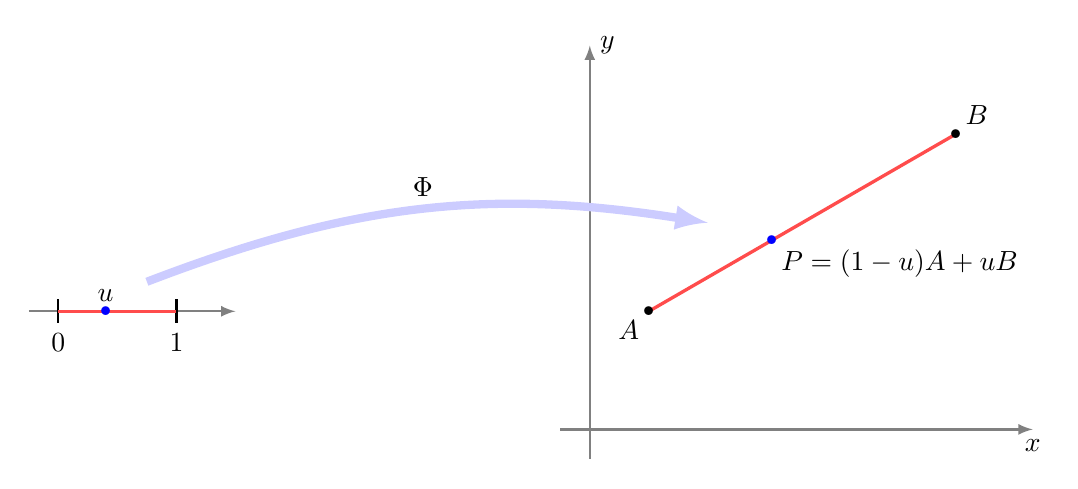 ﻿\begin{tikzpicture}[scale=1.5]

\def\u{0.4};

\begin{scope}[xshift=-0.5cm,scale=1]
% Axes
\draw[->,>=latex,thick, gray] (-0.25,0)--(1.5,0); % node[below,black] {$u$};

\coordinate (A0) at (0,0);
\coordinate (B0) at (1,0);
\coordinate (P) at (\u,0);

\draw[thick] (0,0.1) -- (0,-0.1) node [below] {$0$};
\draw[thick] (1,0.1) -- (1,-0.1) node [below] {$1$};

\draw[very thick, red!70] (0,0) -- (1,0);

\node at (P) [above] {$u$};
\node[blue,scale=3] at (P) {.};

\end{scope}



\begin{scope}[xshift=4cm,yshift=-1cm,scale=1,]
\draw[->,>=latex,thick, gray] (-0.25,0)--(3.75,0) node[below,black] {$x$};
\draw[->,>=latex,thick, gray] (0,-0.25)--(0,3.25) node[right,black] {$y$};

  \begin{scope}[xshift=0.5cm,yshift=1cm,rotate=30]

  \coordinate (A) at (0,0);
  \coordinate (B) at (3,0);
  \coordinate (Q) at (3*\u,0);

  \draw[very thick, red!70] (A) -- (B);

  \node[black,scale=3] at (A) {.};
  \node at (A) [below left] {$A$};

  \node[black,scale=3] at (B) {.};
  \node at (B) [above right] {$B$};

  \node[blue,scale=3] at (Q) {.};
  \node at (Q) [below right] {$P = (1-u)A+uB$};


  \end{scope}

\end{scope}

\draw[->,>=latex,line width =3pt, blue!20] (0.25,0.25) to[bend left=15] node[midway, above,black]{$\Phi$}++ (4.75,0.5) ;


\end{tikzpicture}
